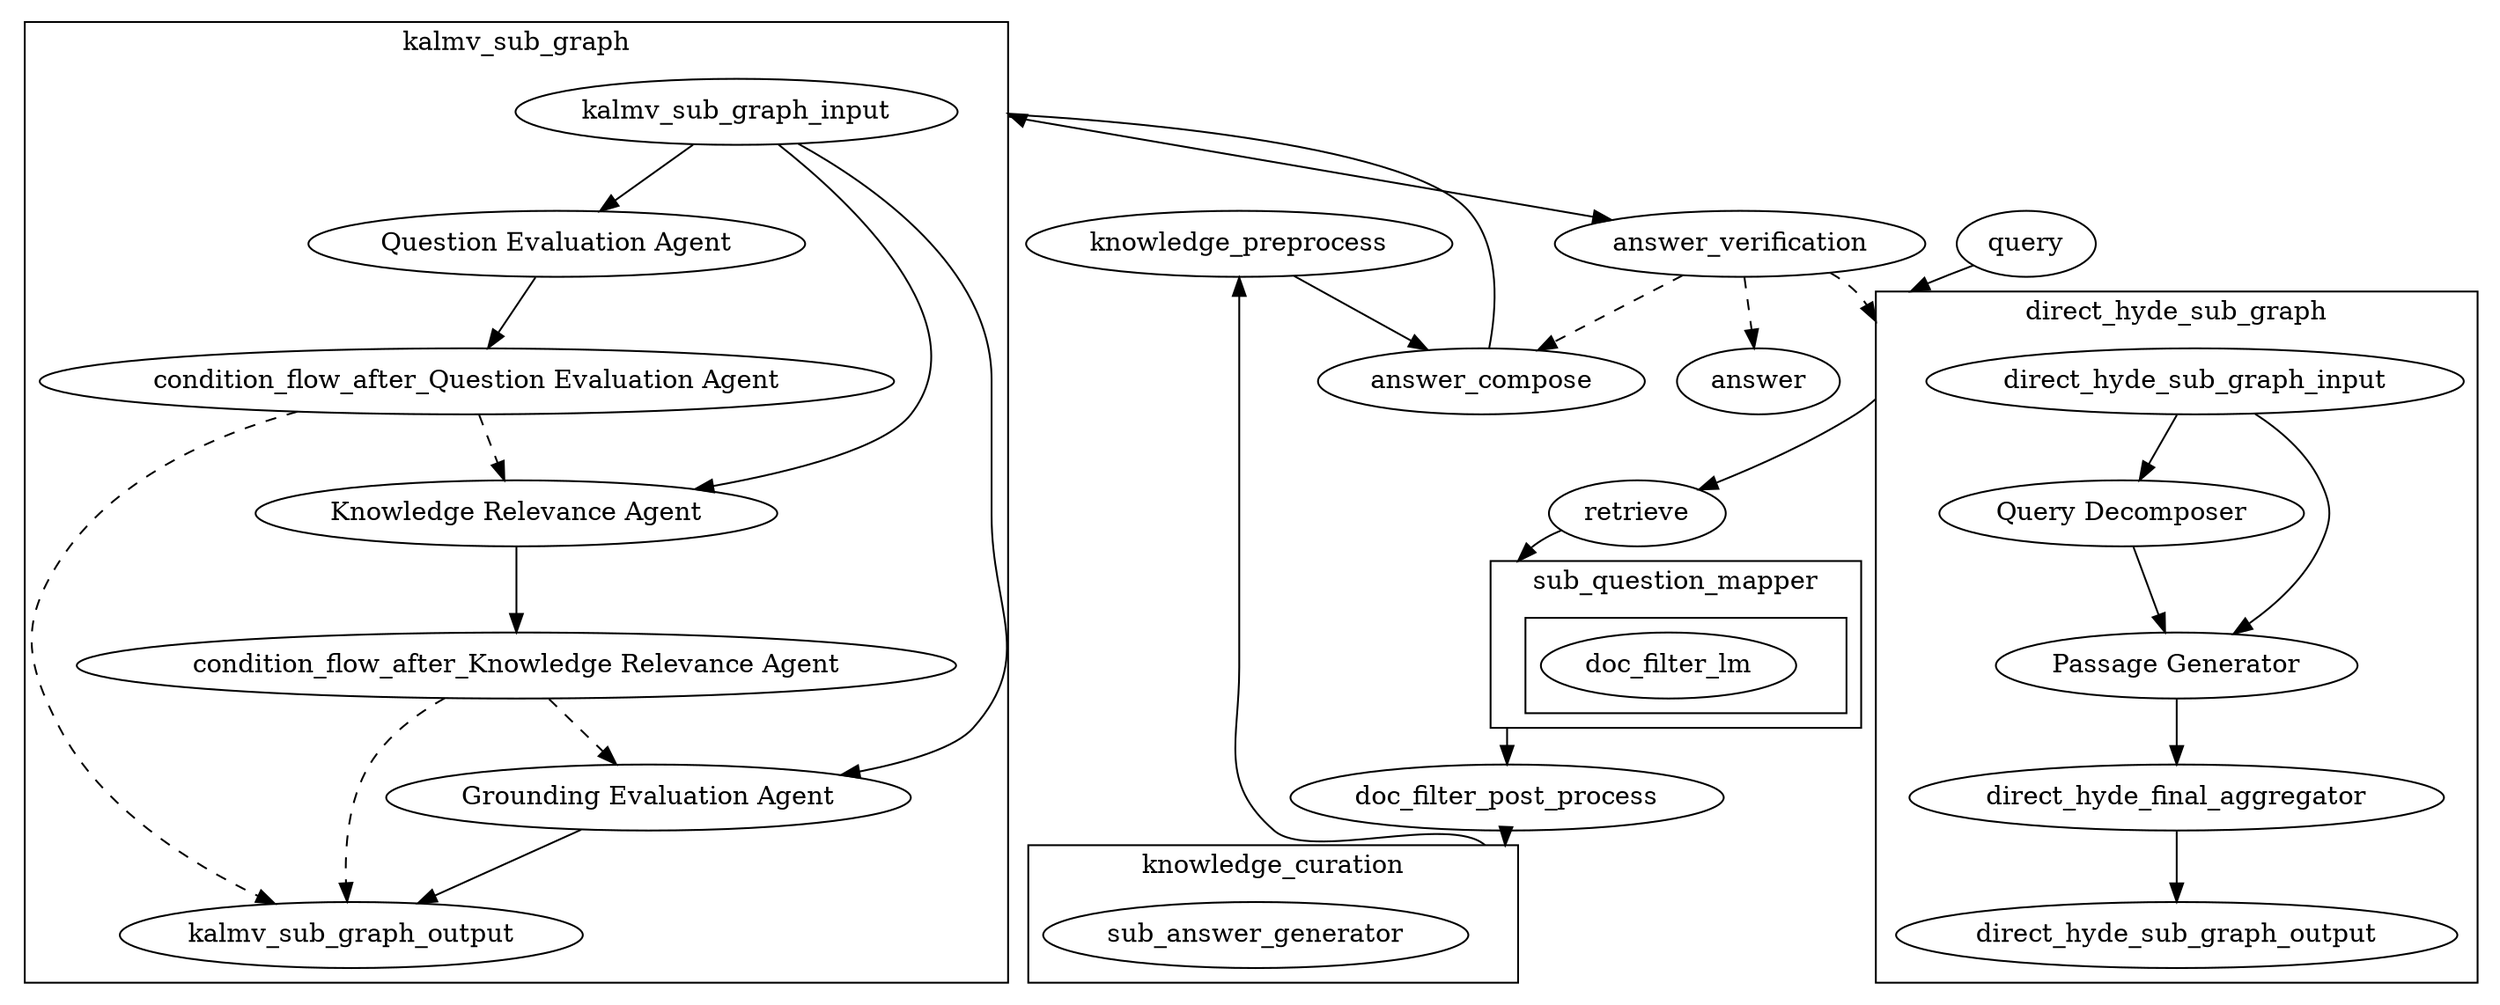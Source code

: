 digraph {
	compound=true
	_rag_cluster_ancor [fixedsize=true height=0 style=invis width=0]
	query -> _direct_hyde_sub_graph_cluster_ancor [lhead=cluster_direct_hyde_sub_graph]
	retrieve -> _sub_question_mapper_cluster_ancor [lhead=cluster_sub_question_mapper]
	_sub_question_mapper_cluster_ancor -> doc_filter_post_process [ltail=cluster_sub_question_mapper]
	doc_filter_post_process -> _knowledge_curation_cluster_ancor [lhead=cluster_knowledge_curation]
	_knowledge_curation_cluster_ancor -> knowledge_preprocess [ltail=cluster_knowledge_curation]
	knowledge_preprocess -> answer_compose
	answer_compose -> _kalmv_sub_graph_cluster_ancor [lhead=cluster_kalmv_sub_graph]
	_kalmv_sub_graph_cluster_ancor -> answer_verification [ltail=cluster_kalmv_sub_graph]
	_direct_hyde_sub_graph_cluster_ancor -> retrieve [ltail=cluster_direct_hyde_sub_graph]
	answer_verification -> _direct_hyde_sub_graph_cluster_ancor [lhead=cluster_direct_hyde_sub_graph style=dashed]
	answer_verification -> answer_compose [style=dashed]
	answer_verification -> answer [style=dashed]
	subgraph cluster_sub_question_mapper {
		_sub_question_mapper_cluster_ancor [fixedsize=true height=0 style=invis width=0]
		subgraph cluster_doc_mapper {
			_doc_mapper_cluster_ancor [fixedsize=true height=0 style=invis width=0]
			doc_filter_lm
		}
		label=sub_question_mapper
	}
	subgraph cluster_knowledge_curation {
		_knowledge_curation_cluster_ancor [fixedsize=true height=0 style=invis width=0]
		sub_answer_generator
		label=knowledge_curation
	}
	subgraph cluster_kalmv_sub_graph {
		_kalmv_sub_graph_cluster_ancor [fixedsize=true height=0 style=invis width=0]
		kalmv_sub_graph_input -> "Question Evaluation Agent"
		kalmv_sub_graph_input -> "Knowledge Relevance Agent"
		kalmv_sub_graph_input -> "Grounding Evaluation Agent"
		"Grounding Evaluation Agent" -> kalmv_sub_graph_output
		"Question Evaluation Agent" -> "condition_flow_after_Question Evaluation Agent"
		"Knowledge Relevance Agent" -> "condition_flow_after_Knowledge Relevance Agent"
		"condition_flow_after_Question Evaluation Agent" -> "Knowledge Relevance Agent" [style=dashed]
		"condition_flow_after_Question Evaluation Agent" -> kalmv_sub_graph_output [style=dashed]
		"condition_flow_after_Knowledge Relevance Agent" -> "Grounding Evaluation Agent" [style=dashed]
		"condition_flow_after_Knowledge Relevance Agent" -> kalmv_sub_graph_output [style=dashed]
		label=kalmv_sub_graph
	}
	subgraph cluster_direct_hyde_sub_graph {
		_direct_hyde_sub_graph_cluster_ancor [fixedsize=true height=0 style=invis width=0]
		direct_hyde_final_aggregator -> direct_hyde_sub_graph_output
		direct_hyde_sub_graph_input -> "Query Decomposer"
		direct_hyde_sub_graph_input -> "Passage Generator"
		"Query Decomposer" -> "Passage Generator"
		"Passage Generator" -> direct_hyde_final_aggregator
		label=direct_hyde_sub_graph
	}
}
